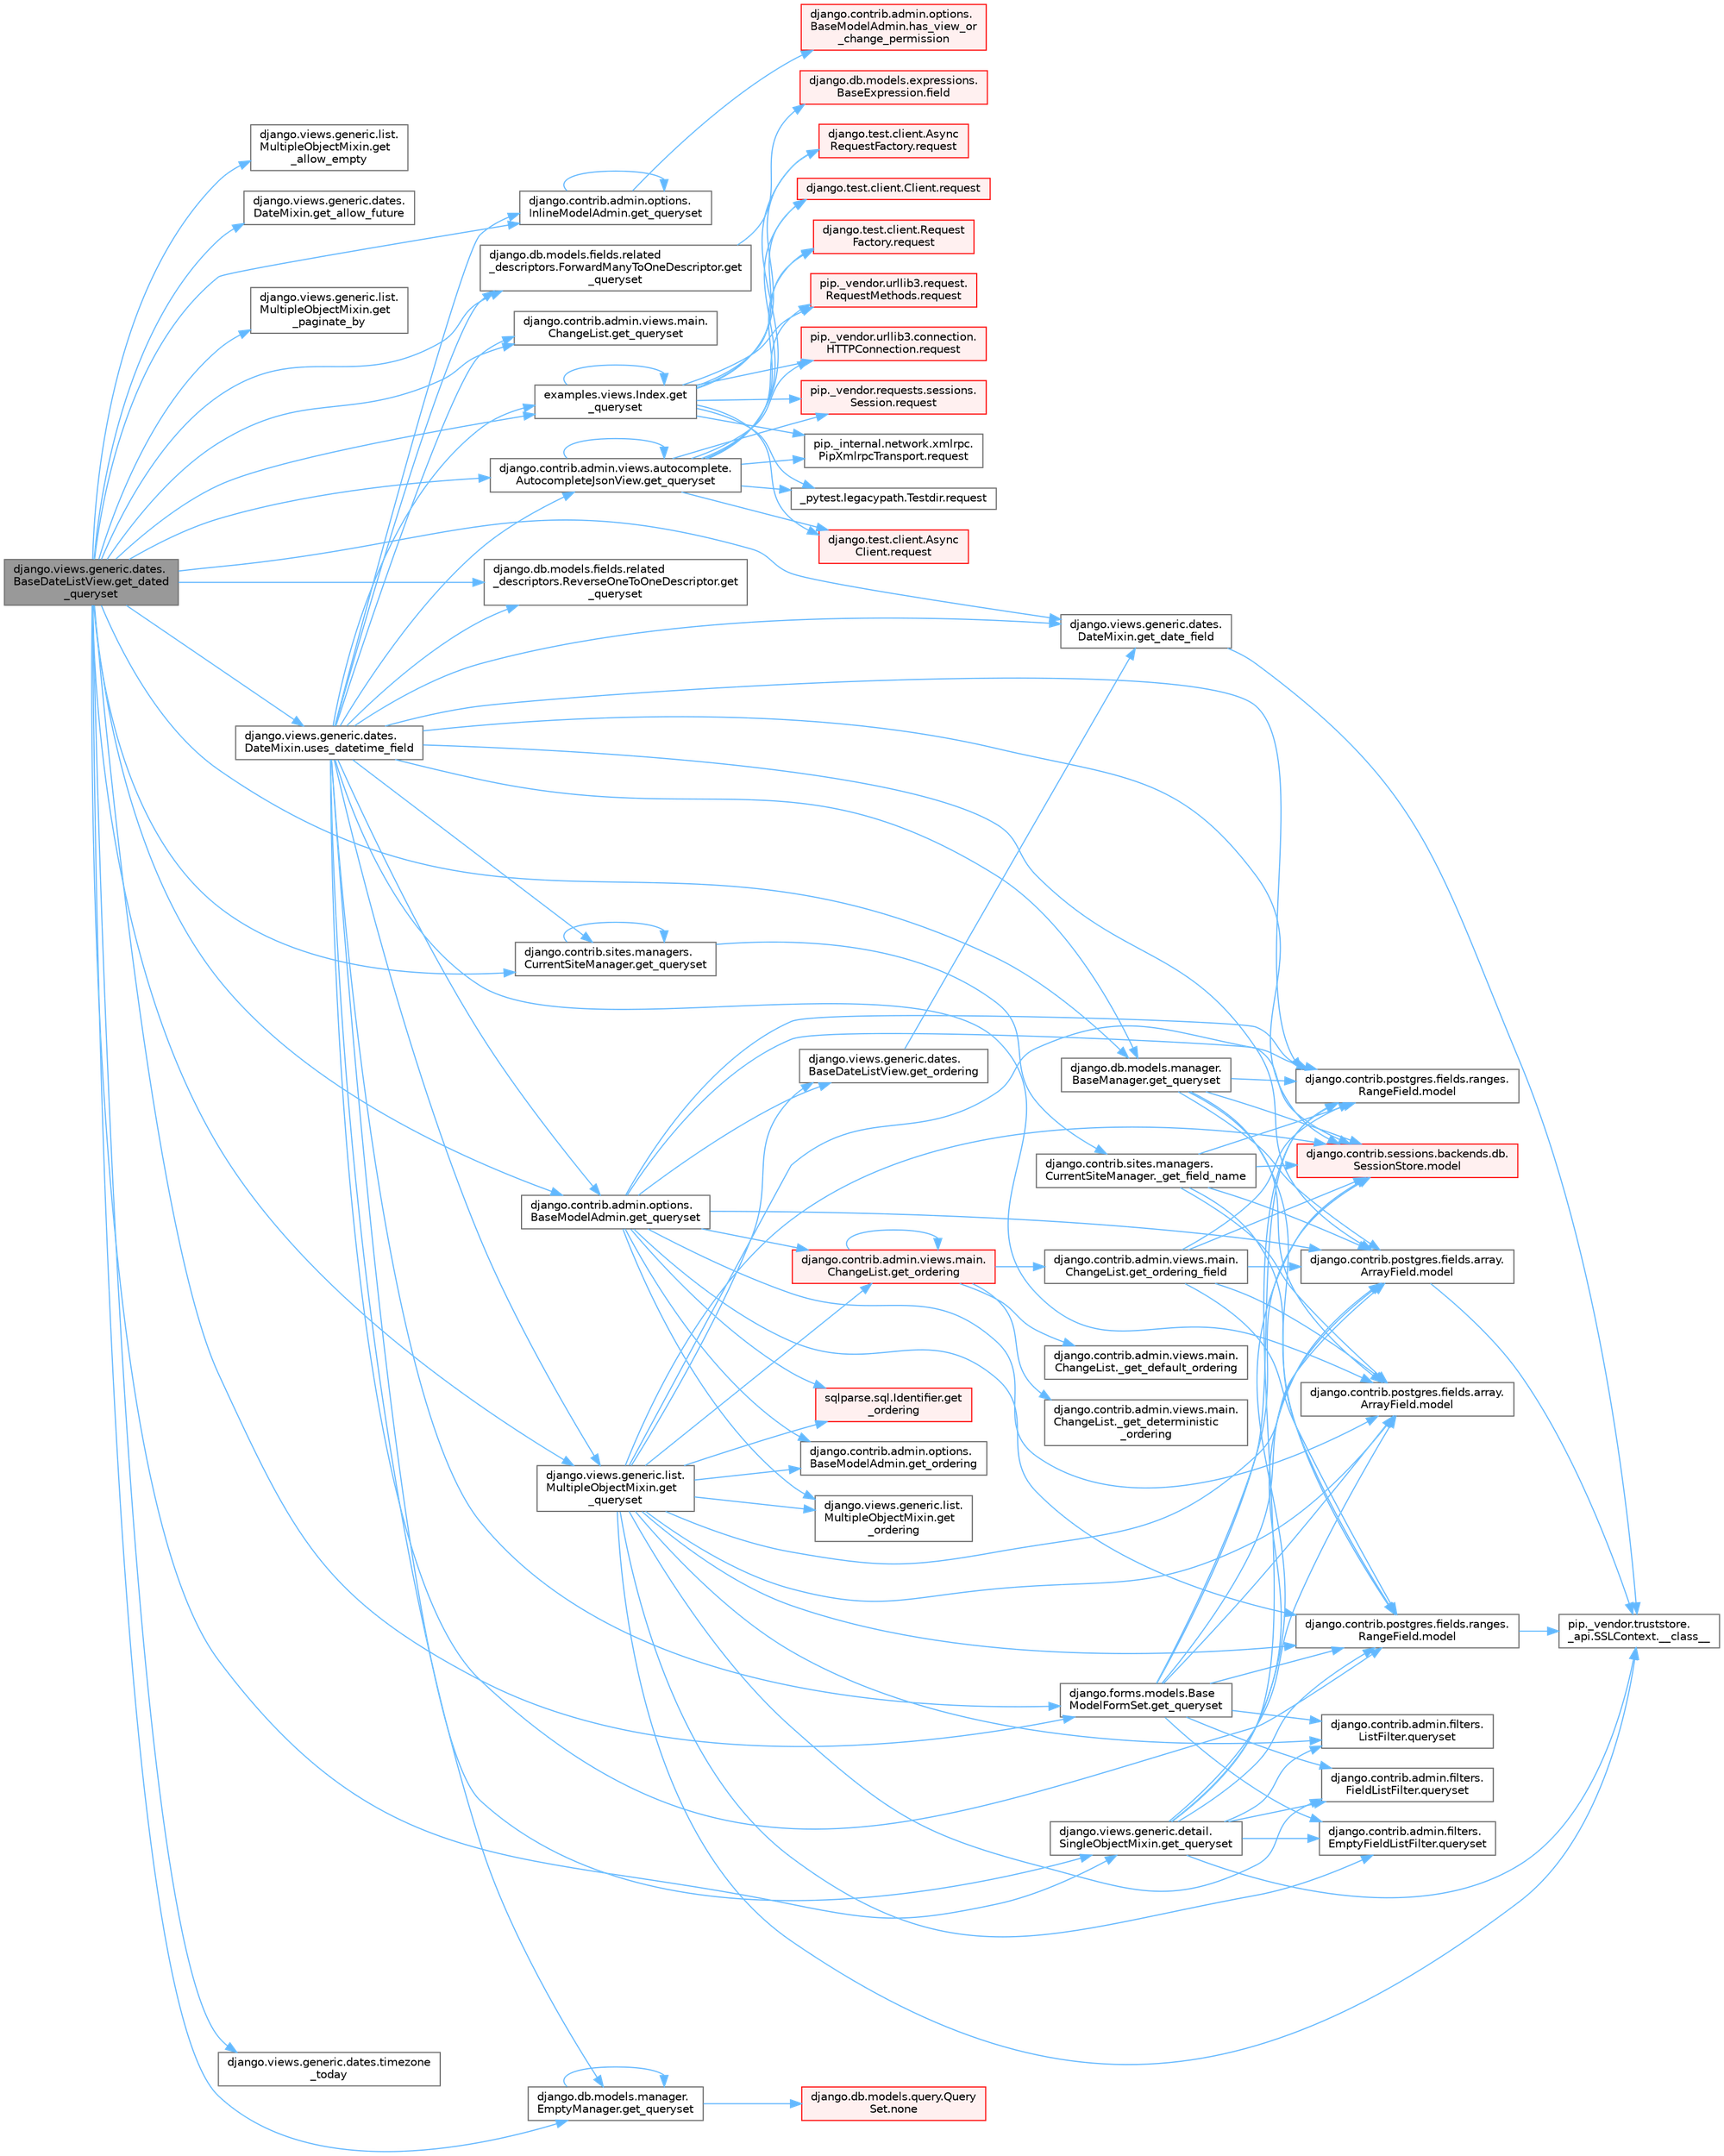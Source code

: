 digraph "django.views.generic.dates.BaseDateListView.get_dated_queryset"
{
 // LATEX_PDF_SIZE
  bgcolor="transparent";
  edge [fontname=Helvetica,fontsize=10,labelfontname=Helvetica,labelfontsize=10];
  node [fontname=Helvetica,fontsize=10,shape=box,height=0.2,width=0.4];
  rankdir="LR";
  Node1 [id="Node000001",label="django.views.generic.dates.\lBaseDateListView.get_dated\l_queryset",height=0.2,width=0.4,color="gray40", fillcolor="grey60", style="filled", fontcolor="black",tooltip=" "];
  Node1 -> Node2 [id="edge1_Node000001_Node000002",color="steelblue1",style="solid",tooltip=" "];
  Node2 [id="Node000002",label="django.views.generic.list.\lMultipleObjectMixin.get\l_allow_empty",height=0.2,width=0.4,color="grey40", fillcolor="white", style="filled",URL="$classdjango_1_1views_1_1generic_1_1list_1_1_multiple_object_mixin.html#a347b703be63d88adfc30295fa8d27182",tooltip=" "];
  Node1 -> Node3 [id="edge2_Node000001_Node000003",color="steelblue1",style="solid",tooltip=" "];
  Node3 [id="Node000003",label="django.views.generic.dates.\lDateMixin.get_allow_future",height=0.2,width=0.4,color="grey40", fillcolor="white", style="filled",URL="$classdjango_1_1views_1_1generic_1_1dates_1_1_date_mixin.html#a51b9feb091392d6570890a63779c1e6b",tooltip=" "];
  Node1 -> Node4 [id="edge3_Node000001_Node000004",color="steelblue1",style="solid",tooltip=" "];
  Node4 [id="Node000004",label="django.views.generic.dates.\lDateMixin.get_date_field",height=0.2,width=0.4,color="grey40", fillcolor="white", style="filled",URL="$classdjango_1_1views_1_1generic_1_1dates_1_1_date_mixin.html#a5effe594d56a85727190cc91ef894526",tooltip=" "];
  Node4 -> Node5 [id="edge4_Node000004_Node000005",color="steelblue1",style="solid",tooltip=" "];
  Node5 [id="Node000005",label="pip._vendor.truststore.\l_api.SSLContext.__class__",height=0.2,width=0.4,color="grey40", fillcolor="white", style="filled",URL="$classpip_1_1__vendor_1_1truststore_1_1__api_1_1_s_s_l_context.html#a530861514f31eabaa3f513557d6e66de",tooltip=" "];
  Node1 -> Node6 [id="edge5_Node000001_Node000006",color="steelblue1",style="solid",tooltip=" "];
  Node6 [id="Node000006",label="django.views.generic.list.\lMultipleObjectMixin.get\l_paginate_by",height=0.2,width=0.4,color="grey40", fillcolor="white", style="filled",URL="$classdjango_1_1views_1_1generic_1_1list_1_1_multiple_object_mixin.html#ad3b109e59587ffd419177e4861455cc4",tooltip=" "];
  Node1 -> Node7 [id="edge6_Node000001_Node000007",color="steelblue1",style="solid",tooltip=" "];
  Node7 [id="Node000007",label="django.contrib.admin.options.\lBaseModelAdmin.get_queryset",height=0.2,width=0.4,color="grey40", fillcolor="white", style="filled",URL="$classdjango_1_1contrib_1_1admin_1_1options_1_1_base_model_admin.html#a785da85de69766ce5f736de0e4de80c5",tooltip=" "];
  Node7 -> Node8 [id="edge7_Node000007_Node000008",color="steelblue1",style="solid",tooltip=" "];
  Node8 [id="Node000008",label="django.contrib.admin.options.\lBaseModelAdmin.get_ordering",height=0.2,width=0.4,color="grey40", fillcolor="white", style="filled",URL="$classdjango_1_1contrib_1_1admin_1_1options_1_1_base_model_admin.html#a8b06248f6c601bed9bcfc951f653cb72",tooltip=" "];
  Node7 -> Node9 [id="edge8_Node000007_Node000009",color="steelblue1",style="solid",tooltip=" "];
  Node9 [id="Node000009",label="django.contrib.admin.views.main.\lChangeList.get_ordering",height=0.2,width=0.4,color="red", fillcolor="#FFF0F0", style="filled",URL="$classdjango_1_1contrib_1_1admin_1_1views_1_1main_1_1_change_list.html#a87413968b7e496bc20cdc428329a8f93",tooltip=" "];
  Node9 -> Node10 [id="edge9_Node000009_Node000010",color="steelblue1",style="solid",tooltip=" "];
  Node10 [id="Node000010",label="django.contrib.admin.views.main.\lChangeList._get_default_ordering",height=0.2,width=0.4,color="grey40", fillcolor="white", style="filled",URL="$classdjango_1_1contrib_1_1admin_1_1views_1_1main_1_1_change_list.html#a2077f4e66689e3f1c1434b2f092b7c47",tooltip=" "];
  Node9 -> Node11 [id="edge10_Node000009_Node000011",color="steelblue1",style="solid",tooltip=" "];
  Node11 [id="Node000011",label="django.contrib.admin.views.main.\lChangeList._get_deterministic\l_ordering",height=0.2,width=0.4,color="grey40", fillcolor="white", style="filled",URL="$classdjango_1_1contrib_1_1admin_1_1views_1_1main_1_1_change_list.html#afbfbb4c6bb2b0b045ec401af7a3290f4",tooltip=" "];
  Node9 -> Node9 [id="edge11_Node000009_Node000009",color="steelblue1",style="solid",tooltip=" "];
  Node9 -> Node12 [id="edge12_Node000009_Node000012",color="steelblue1",style="solid",tooltip=" "];
  Node12 [id="Node000012",label="django.contrib.admin.views.main.\lChangeList.get_ordering_field",height=0.2,width=0.4,color="grey40", fillcolor="white", style="filled",URL="$classdjango_1_1contrib_1_1admin_1_1views_1_1main_1_1_change_list.html#a879e54fed0b1e4c6c831bdd478585fe6",tooltip=" "];
  Node12 -> Node13 [id="edge13_Node000012_Node000013",color="steelblue1",style="solid",tooltip=" "];
  Node13 [id="Node000013",label="django.contrib.postgres.fields.array.\lArrayField.model",height=0.2,width=0.4,color="grey40", fillcolor="white", style="filled",URL="$classdjango_1_1contrib_1_1postgres_1_1fields_1_1array_1_1_array_field.html#a4402eef4c4784e00671c9f229481f4c1",tooltip=" "];
  Node13 -> Node5 [id="edge14_Node000013_Node000005",color="steelblue1",style="solid",tooltip=" "];
  Node12 -> Node14 [id="edge15_Node000012_Node000014",color="steelblue1",style="solid",tooltip=" "];
  Node14 [id="Node000014",label="django.contrib.postgres.fields.array.\lArrayField.model",height=0.2,width=0.4,color="grey40", fillcolor="white", style="filled",URL="$classdjango_1_1contrib_1_1postgres_1_1fields_1_1array_1_1_array_field.html#a50a2796de85f960ca282b56ef2d9446c",tooltip=" "];
  Node12 -> Node15 [id="edge16_Node000012_Node000015",color="steelblue1",style="solid",tooltip=" "];
  Node15 [id="Node000015",label="django.contrib.postgres.fields.ranges.\lRangeField.model",height=0.2,width=0.4,color="grey40", fillcolor="white", style="filled",URL="$classdjango_1_1contrib_1_1postgres_1_1fields_1_1ranges_1_1_range_field.html#aa38c2bbd1bad0c8f9b0315ee468867a2",tooltip=" "];
  Node15 -> Node5 [id="edge17_Node000015_Node000005",color="steelblue1",style="solid",tooltip=" "];
  Node12 -> Node16 [id="edge18_Node000012_Node000016",color="steelblue1",style="solid",tooltip=" "];
  Node16 [id="Node000016",label="django.contrib.postgres.fields.ranges.\lRangeField.model",height=0.2,width=0.4,color="grey40", fillcolor="white", style="filled",URL="$classdjango_1_1contrib_1_1postgres_1_1fields_1_1ranges_1_1_range_field.html#a91b36827f010affd1ff89569cf40d1af",tooltip=" "];
  Node12 -> Node17 [id="edge19_Node000012_Node000017",color="steelblue1",style="solid",tooltip=" "];
  Node17 [id="Node000017",label="django.contrib.sessions.backends.db.\lSessionStore.model",height=0.2,width=0.4,color="red", fillcolor="#FFF0F0", style="filled",URL="$classdjango_1_1contrib_1_1sessions_1_1backends_1_1db_1_1_session_store.html#af52cfb4371af389c8bd4a6780274c403",tooltip=" "];
  Node7 -> Node20 [id="edge20_Node000007_Node000020",color="steelblue1",style="solid",tooltip=" "];
  Node20 [id="Node000020",label="django.views.generic.dates.\lBaseDateListView.get_ordering",height=0.2,width=0.4,color="grey40", fillcolor="white", style="filled",URL="$classdjango_1_1views_1_1generic_1_1dates_1_1_base_date_list_view.html#a0ec2128f4273a0b80fa32b44d71725ea",tooltip=" "];
  Node20 -> Node4 [id="edge21_Node000020_Node000004",color="steelblue1",style="solid",tooltip=" "];
  Node7 -> Node21 [id="edge22_Node000007_Node000021",color="steelblue1",style="solid",tooltip=" "];
  Node21 [id="Node000021",label="django.views.generic.list.\lMultipleObjectMixin.get\l_ordering",height=0.2,width=0.4,color="grey40", fillcolor="white", style="filled",URL="$classdjango_1_1views_1_1generic_1_1list_1_1_multiple_object_mixin.html#a8ba6071eb9a7bab04795550b0a3628c6",tooltip=" "];
  Node7 -> Node22 [id="edge23_Node000007_Node000022",color="steelblue1",style="solid",tooltip=" "];
  Node22 [id="Node000022",label="sqlparse.sql.Identifier.get\l_ordering",height=0.2,width=0.4,color="red", fillcolor="#FFF0F0", style="filled",URL="$classsqlparse_1_1sql_1_1_identifier.html#a6e06ea438171fb096466ae06a2b2f69f",tooltip=" "];
  Node7 -> Node13 [id="edge24_Node000007_Node000013",color="steelblue1",style="solid",tooltip=" "];
  Node7 -> Node14 [id="edge25_Node000007_Node000014",color="steelblue1",style="solid",tooltip=" "];
  Node7 -> Node15 [id="edge26_Node000007_Node000015",color="steelblue1",style="solid",tooltip=" "];
  Node7 -> Node16 [id="edge27_Node000007_Node000016",color="steelblue1",style="solid",tooltip=" "];
  Node7 -> Node17 [id="edge28_Node000007_Node000017",color="steelblue1",style="solid",tooltip=" "];
  Node1 -> Node25 [id="edge29_Node000001_Node000025",color="steelblue1",style="solid",tooltip=" "];
  Node25 [id="Node000025",label="django.contrib.admin.options.\lInlineModelAdmin.get_queryset",height=0.2,width=0.4,color="grey40", fillcolor="white", style="filled",URL="$classdjango_1_1contrib_1_1admin_1_1options_1_1_inline_model_admin.html#a9248f5d82a336087e911b7ebc8729ffd",tooltip=" "];
  Node25 -> Node25 [id="edge30_Node000025_Node000025",color="steelblue1",style="solid",tooltip=" "];
  Node25 -> Node26 [id="edge31_Node000025_Node000026",color="steelblue1",style="solid",tooltip=" "];
  Node26 [id="Node000026",label="django.contrib.admin.options.\lBaseModelAdmin.has_view_or\l_change_permission",height=0.2,width=0.4,color="red", fillcolor="#FFF0F0", style="filled",URL="$classdjango_1_1contrib_1_1admin_1_1options_1_1_base_model_admin.html#a218c5fb68fadfcf6e8e49172ad1d317c",tooltip=" "];
  Node1 -> Node32 [id="edge32_Node000001_Node000032",color="steelblue1",style="solid",tooltip=" "];
  Node32 [id="Node000032",label="django.contrib.admin.views.autocomplete.\lAutocompleteJsonView.get_queryset",height=0.2,width=0.4,color="grey40", fillcolor="white", style="filled",URL="$classdjango_1_1contrib_1_1admin_1_1views_1_1autocomplete_1_1_autocomplete_json_view.html#a6eb5abbd3b2e8b252a4ce9ca2680f3d3",tooltip=" "];
  Node32 -> Node32 [id="edge33_Node000032_Node000032",color="steelblue1",style="solid",tooltip=" "];
  Node32 -> Node33 [id="edge34_Node000032_Node000033",color="steelblue1",style="solid",tooltip=" "];
  Node33 [id="Node000033",label="_pytest.legacypath.Testdir.request",height=0.2,width=0.4,color="grey40", fillcolor="white", style="filled",URL="$class__pytest_1_1legacypath_1_1_testdir.html#a0e10c900efcd764da85254119e4d64c4",tooltip=" "];
  Node32 -> Node34 [id="edge35_Node000032_Node000034",color="steelblue1",style="solid",tooltip=" "];
  Node34 [id="Node000034",label="django.test.client.Async\lClient.request",height=0.2,width=0.4,color="red", fillcolor="#FFF0F0", style="filled",URL="$classdjango_1_1test_1_1client_1_1_async_client.html#a891cc2f6b81dcf3583bbbde8d21a713a",tooltip=" "];
  Node32 -> Node36 [id="edge36_Node000032_Node000036",color="steelblue1",style="solid",tooltip=" "];
  Node36 [id="Node000036",label="django.test.client.Async\lRequestFactory.request",height=0.2,width=0.4,color="red", fillcolor="#FFF0F0", style="filled",URL="$classdjango_1_1test_1_1client_1_1_async_request_factory.html#aab026845547a4c2d9203b8710b90f6cd",tooltip=" "];
  Node32 -> Node37 [id="edge37_Node000032_Node000037",color="steelblue1",style="solid",tooltip=" "];
  Node37 [id="Node000037",label="django.test.client.Client.request",height=0.2,width=0.4,color="red", fillcolor="#FFF0F0", style="filled",URL="$classdjango_1_1test_1_1client_1_1_client.html#a2f51c5251142ab6503937051936e33fa",tooltip=" "];
  Node32 -> Node492 [id="edge38_Node000032_Node000492",color="steelblue1",style="solid",tooltip=" "];
  Node492 [id="Node000492",label="django.test.client.Request\lFactory.request",height=0.2,width=0.4,color="red", fillcolor="#FFF0F0", style="filled",URL="$classdjango_1_1test_1_1client_1_1_request_factory.html#adae411ab0df6839c5364b647e4dc63ad",tooltip=" "];
  Node32 -> Node493 [id="edge39_Node000032_Node000493",color="steelblue1",style="solid",tooltip=" "];
  Node493 [id="Node000493",label="pip._internal.network.xmlrpc.\lPipXmlrpcTransport.request",height=0.2,width=0.4,color="grey40", fillcolor="white", style="filled",URL="$classpip_1_1__internal_1_1network_1_1xmlrpc_1_1_pip_xmlrpc_transport.html#a91d1ed180fbf8bcc25f6747a72614c5f",tooltip=" "];
  Node32 -> Node494 [id="edge40_Node000032_Node000494",color="steelblue1",style="solid",tooltip=" "];
  Node494 [id="Node000494",label="pip._vendor.requests.sessions.\lSession.request",height=0.2,width=0.4,color="red", fillcolor="#FFF0F0", style="filled",URL="$classpip_1_1__vendor_1_1requests_1_1sessions_1_1_session.html#a3dddfa16e93faa1a1a553936d913482b",tooltip=" "];
  Node32 -> Node1010 [id="edge41_Node000032_Node001010",color="steelblue1",style="solid",tooltip=" "];
  Node1010 [id="Node001010",label="pip._vendor.urllib3.connection.\lHTTPConnection.request",height=0.2,width=0.4,color="red", fillcolor="#FFF0F0", style="filled",URL="$classpip_1_1__vendor_1_1urllib3_1_1connection_1_1_h_t_t_p_connection.html#a67e552c4d242e4169bdf7319269a417f",tooltip=" "];
  Node32 -> Node1012 [id="edge42_Node000032_Node001012",color="steelblue1",style="solid",tooltip=" "];
  Node1012 [id="Node001012",label="pip._vendor.urllib3.request.\lRequestMethods.request",height=0.2,width=0.4,color="red", fillcolor="#FFF0F0", style="filled",URL="$classpip_1_1__vendor_1_1urllib3_1_1request_1_1_request_methods.html#a73541f2f0edc7df7413b043e33c69e7f",tooltip=" "];
  Node1 -> Node2828 [id="edge43_Node000001_Node002828",color="steelblue1",style="solid",tooltip=" "];
  Node2828 [id="Node002828",label="django.contrib.admin.views.main.\lChangeList.get_queryset",height=0.2,width=0.4,color="grey40", fillcolor="white", style="filled",URL="$classdjango_1_1contrib_1_1admin_1_1views_1_1main_1_1_change_list.html#a269abeb8e01762183e40a5133a41151d",tooltip=" "];
  Node1 -> Node2829 [id="edge44_Node000001_Node002829",color="steelblue1",style="solid",tooltip=" "];
  Node2829 [id="Node002829",label="django.contrib.sites.managers.\lCurrentSiteManager.get_queryset",height=0.2,width=0.4,color="grey40", fillcolor="white", style="filled",URL="$classdjango_1_1contrib_1_1sites_1_1managers_1_1_current_site_manager.html#a1889434ddf70c93854e44489319c1a1f",tooltip=" "];
  Node2829 -> Node1155 [id="edge45_Node002829_Node001155",color="steelblue1",style="solid",tooltip=" "];
  Node1155 [id="Node001155",label="django.contrib.sites.managers.\lCurrentSiteManager._get_field_name",height=0.2,width=0.4,color="grey40", fillcolor="white", style="filled",URL="$classdjango_1_1contrib_1_1sites_1_1managers_1_1_current_site_manager.html#a6681f04ed527ed7f580a8c6330a97cd4",tooltip=" "];
  Node1155 -> Node13 [id="edge46_Node001155_Node000013",color="steelblue1",style="solid",tooltip=" "];
  Node1155 -> Node14 [id="edge47_Node001155_Node000014",color="steelblue1",style="solid",tooltip=" "];
  Node1155 -> Node15 [id="edge48_Node001155_Node000015",color="steelblue1",style="solid",tooltip=" "];
  Node1155 -> Node16 [id="edge49_Node001155_Node000016",color="steelblue1",style="solid",tooltip=" "];
  Node1155 -> Node17 [id="edge50_Node001155_Node000017",color="steelblue1",style="solid",tooltip=" "];
  Node2829 -> Node2829 [id="edge51_Node002829_Node002829",color="steelblue1",style="solid",tooltip=" "];
  Node1 -> Node2830 [id="edge52_Node000001_Node002830",color="steelblue1",style="solid",tooltip=" "];
  Node2830 [id="Node002830",label="django.db.models.fields.related\l_descriptors.ForwardManyToOneDescriptor.get\l_queryset",height=0.2,width=0.4,color="grey40", fillcolor="white", style="filled",URL="$classdjango_1_1db_1_1models_1_1fields_1_1related__descriptors_1_1_forward_many_to_one_descriptor.html#aac7cf3069f240b0e4553d803b419cf7d",tooltip=" "];
  Node2830 -> Node40 [id="edge53_Node002830_Node000040",color="steelblue1",style="solid",tooltip=" "];
  Node40 [id="Node000040",label="django.db.models.expressions.\lBaseExpression.field",height=0.2,width=0.4,color="red", fillcolor="#FFF0F0", style="filled",URL="$classdjango_1_1db_1_1models_1_1expressions_1_1_base_expression.html#a70aeb35391ada82c2e9f02b1c3ac150c",tooltip=" "];
  Node1 -> Node2831 [id="edge54_Node000001_Node002831",color="steelblue1",style="solid",tooltip=" "];
  Node2831 [id="Node002831",label="django.db.models.fields.related\l_descriptors.ReverseOneToOneDescriptor.get\l_queryset",height=0.2,width=0.4,color="grey40", fillcolor="white", style="filled",URL="$classdjango_1_1db_1_1models_1_1fields_1_1related__descriptors_1_1_reverse_one_to_one_descriptor.html#a04bede0cb722d44ace129e00e85081a3",tooltip=" "];
  Node1 -> Node2832 [id="edge55_Node000001_Node002832",color="steelblue1",style="solid",tooltip=" "];
  Node2832 [id="Node002832",label="django.db.models.manager.\lBaseManager.get_queryset",height=0.2,width=0.4,color="grey40", fillcolor="white", style="filled",URL="$classdjango_1_1db_1_1models_1_1manager_1_1_base_manager.html#a358c9a085a30a278b31e784dac7a52ef",tooltip="PROXIES TO QUERYSET #."];
  Node2832 -> Node13 [id="edge56_Node002832_Node000013",color="steelblue1",style="solid",tooltip=" "];
  Node2832 -> Node14 [id="edge57_Node002832_Node000014",color="steelblue1",style="solid",tooltip=" "];
  Node2832 -> Node15 [id="edge58_Node002832_Node000015",color="steelblue1",style="solid",tooltip=" "];
  Node2832 -> Node16 [id="edge59_Node002832_Node000016",color="steelblue1",style="solid",tooltip=" "];
  Node2832 -> Node17 [id="edge60_Node002832_Node000017",color="steelblue1",style="solid",tooltip=" "];
  Node1 -> Node2833 [id="edge61_Node000001_Node002833",color="steelblue1",style="solid",tooltip=" "];
  Node2833 [id="Node002833",label="django.db.models.manager.\lEmptyManager.get_queryset",height=0.2,width=0.4,color="grey40", fillcolor="white", style="filled",URL="$classdjango_1_1db_1_1models_1_1manager_1_1_empty_manager.html#a2a2df8fcd071f937c6ee484d4ee1d539",tooltip=" "];
  Node2833 -> Node2833 [id="edge62_Node002833_Node002833",color="steelblue1",style="solid",tooltip=" "];
  Node2833 -> Node2834 [id="edge63_Node002833_Node002834",color="steelblue1",style="solid",tooltip=" "];
  Node2834 [id="Node002834",label="django.db.models.query.Query\lSet.none",height=0.2,width=0.4,color="red", fillcolor="#FFF0F0", style="filled",URL="$classdjango_1_1db_1_1models_1_1query_1_1_query_set.html#ad50a9f1d2c26774f89ed67b270a28b4c",tooltip=" "];
  Node1 -> Node2835 [id="edge64_Node000001_Node002835",color="steelblue1",style="solid",tooltip=" "];
  Node2835 [id="Node002835",label="django.forms.models.Base\lModelFormSet.get_queryset",height=0.2,width=0.4,color="grey40", fillcolor="white", style="filled",URL="$classdjango_1_1forms_1_1models_1_1_base_model_form_set.html#adbf92e8bd967e15a87f0fa40d2826143",tooltip=" "];
  Node2835 -> Node13 [id="edge65_Node002835_Node000013",color="steelblue1",style="solid",tooltip=" "];
  Node2835 -> Node14 [id="edge66_Node002835_Node000014",color="steelblue1",style="solid",tooltip=" "];
  Node2835 -> Node15 [id="edge67_Node002835_Node000015",color="steelblue1",style="solid",tooltip=" "];
  Node2835 -> Node16 [id="edge68_Node002835_Node000016",color="steelblue1",style="solid",tooltip=" "];
  Node2835 -> Node17 [id="edge69_Node002835_Node000017",color="steelblue1",style="solid",tooltip=" "];
  Node2835 -> Node2062 [id="edge70_Node002835_Node002062",color="steelblue1",style="solid",tooltip=" "];
  Node2062 [id="Node002062",label="django.contrib.admin.filters.\lEmptyFieldListFilter.queryset",height=0.2,width=0.4,color="grey40", fillcolor="white", style="filled",URL="$classdjango_1_1contrib_1_1admin_1_1filters_1_1_empty_field_list_filter.html#a7c601d9b32bad0920a6af219ea1ac733",tooltip=" "];
  Node2835 -> Node2063 [id="edge71_Node002835_Node002063",color="steelblue1",style="solid",tooltip=" "];
  Node2063 [id="Node002063",label="django.contrib.admin.filters.\lFieldListFilter.queryset",height=0.2,width=0.4,color="grey40", fillcolor="white", style="filled",URL="$classdjango_1_1contrib_1_1admin_1_1filters_1_1_field_list_filter.html#a3a783bd1289c7321391afc78436b07d4",tooltip=" "];
  Node2835 -> Node2064 [id="edge72_Node002835_Node002064",color="steelblue1",style="solid",tooltip=" "];
  Node2064 [id="Node002064",label="django.contrib.admin.filters.\lListFilter.queryset",height=0.2,width=0.4,color="grey40", fillcolor="white", style="filled",URL="$classdjango_1_1contrib_1_1admin_1_1filters_1_1_list_filter.html#a50eb27880299b5cb090c7c0e8820f8e3",tooltip=" "];
  Node1 -> Node2836 [id="edge73_Node000001_Node002836",color="steelblue1",style="solid",tooltip=" "];
  Node2836 [id="Node002836",label="django.views.generic.detail.\lSingleObjectMixin.get_queryset",height=0.2,width=0.4,color="grey40", fillcolor="white", style="filled",URL="$classdjango_1_1views_1_1generic_1_1detail_1_1_single_object_mixin.html#a29e41db704214851315dd3e87c4d843e",tooltip=" "];
  Node2836 -> Node5 [id="edge74_Node002836_Node000005",color="steelblue1",style="solid",tooltip=" "];
  Node2836 -> Node13 [id="edge75_Node002836_Node000013",color="steelblue1",style="solid",tooltip=" "];
  Node2836 -> Node14 [id="edge76_Node002836_Node000014",color="steelblue1",style="solid",tooltip=" "];
  Node2836 -> Node15 [id="edge77_Node002836_Node000015",color="steelblue1",style="solid",tooltip=" "];
  Node2836 -> Node16 [id="edge78_Node002836_Node000016",color="steelblue1",style="solid",tooltip=" "];
  Node2836 -> Node17 [id="edge79_Node002836_Node000017",color="steelblue1",style="solid",tooltip=" "];
  Node2836 -> Node2062 [id="edge80_Node002836_Node002062",color="steelblue1",style="solid",tooltip=" "];
  Node2836 -> Node2063 [id="edge81_Node002836_Node002063",color="steelblue1",style="solid",tooltip=" "];
  Node2836 -> Node2064 [id="edge82_Node002836_Node002064",color="steelblue1",style="solid",tooltip=" "];
  Node1 -> Node2837 [id="edge83_Node000001_Node002837",color="steelblue1",style="solid",tooltip=" "];
  Node2837 [id="Node002837",label="django.views.generic.list.\lMultipleObjectMixin.get\l_queryset",height=0.2,width=0.4,color="grey40", fillcolor="white", style="filled",URL="$classdjango_1_1views_1_1generic_1_1list_1_1_multiple_object_mixin.html#a7ceb7f310a7a0d7fedfb90f1f2b5c226",tooltip=" "];
  Node2837 -> Node5 [id="edge84_Node002837_Node000005",color="steelblue1",style="solid",tooltip=" "];
  Node2837 -> Node8 [id="edge85_Node002837_Node000008",color="steelblue1",style="solid",tooltip=" "];
  Node2837 -> Node9 [id="edge86_Node002837_Node000009",color="steelblue1",style="solid",tooltip=" "];
  Node2837 -> Node20 [id="edge87_Node002837_Node000020",color="steelblue1",style="solid",tooltip=" "];
  Node2837 -> Node21 [id="edge88_Node002837_Node000021",color="steelblue1",style="solid",tooltip=" "];
  Node2837 -> Node22 [id="edge89_Node002837_Node000022",color="steelblue1",style="solid",tooltip=" "];
  Node2837 -> Node13 [id="edge90_Node002837_Node000013",color="steelblue1",style="solid",tooltip=" "];
  Node2837 -> Node14 [id="edge91_Node002837_Node000014",color="steelblue1",style="solid",tooltip=" "];
  Node2837 -> Node15 [id="edge92_Node002837_Node000015",color="steelblue1",style="solid",tooltip=" "];
  Node2837 -> Node16 [id="edge93_Node002837_Node000016",color="steelblue1",style="solid",tooltip=" "];
  Node2837 -> Node17 [id="edge94_Node002837_Node000017",color="steelblue1",style="solid",tooltip=" "];
  Node2837 -> Node2062 [id="edge95_Node002837_Node002062",color="steelblue1",style="solid",tooltip=" "];
  Node2837 -> Node2063 [id="edge96_Node002837_Node002063",color="steelblue1",style="solid",tooltip=" "];
  Node2837 -> Node2064 [id="edge97_Node002837_Node002064",color="steelblue1",style="solid",tooltip=" "];
  Node1 -> Node2838 [id="edge98_Node000001_Node002838",color="steelblue1",style="solid",tooltip=" "];
  Node2838 [id="Node002838",label="examples.views.Index.get\l_queryset",height=0.2,width=0.4,color="grey40", fillcolor="white", style="filled",URL="$classexamples_1_1views_1_1_index.html#a288026bb9059b37dca786922296dfcd3",tooltip=" "];
  Node2838 -> Node2838 [id="edge99_Node002838_Node002838",color="steelblue1",style="solid",tooltip=" "];
  Node2838 -> Node33 [id="edge100_Node002838_Node000033",color="steelblue1",style="solid",tooltip=" "];
  Node2838 -> Node34 [id="edge101_Node002838_Node000034",color="steelblue1",style="solid",tooltip=" "];
  Node2838 -> Node36 [id="edge102_Node002838_Node000036",color="steelblue1",style="solid",tooltip=" "];
  Node2838 -> Node37 [id="edge103_Node002838_Node000037",color="steelblue1",style="solid",tooltip=" "];
  Node2838 -> Node492 [id="edge104_Node002838_Node000492",color="steelblue1",style="solid",tooltip=" "];
  Node2838 -> Node493 [id="edge105_Node002838_Node000493",color="steelblue1",style="solid",tooltip=" "];
  Node2838 -> Node494 [id="edge106_Node002838_Node000494",color="steelblue1",style="solid",tooltip=" "];
  Node2838 -> Node1010 [id="edge107_Node002838_Node001010",color="steelblue1",style="solid",tooltip=" "];
  Node2838 -> Node1012 [id="edge108_Node002838_Node001012",color="steelblue1",style="solid",tooltip=" "];
  Node1 -> Node4527 [id="edge109_Node000001_Node004527",color="steelblue1",style="solid",tooltip=" "];
  Node4527 [id="Node004527",label="django.views.generic.dates.timezone\l_today",height=0.2,width=0.4,color="grey40", fillcolor="white", style="filled",URL="$namespacedjango_1_1views_1_1generic_1_1dates.html#a83cae13f1c0dc4762426e0b8196cb8c1",tooltip=" "];
  Node1 -> Node4528 [id="edge110_Node000001_Node004528",color="steelblue1",style="solid",tooltip=" "];
  Node4528 [id="Node004528",label="django.views.generic.dates.\lDateMixin.uses_datetime_field",height=0.2,width=0.4,color="grey40", fillcolor="white", style="filled",URL="$classdjango_1_1views_1_1generic_1_1dates_1_1_date_mixin.html#a1fb37f57858e32a16ec5b6328ae68adb",tooltip=" "];
  Node4528 -> Node4 [id="edge111_Node004528_Node000004",color="steelblue1",style="solid",tooltip=" "];
  Node4528 -> Node7 [id="edge112_Node004528_Node000007",color="steelblue1",style="solid",tooltip=" "];
  Node4528 -> Node25 [id="edge113_Node004528_Node000025",color="steelblue1",style="solid",tooltip=" "];
  Node4528 -> Node32 [id="edge114_Node004528_Node000032",color="steelblue1",style="solid",tooltip=" "];
  Node4528 -> Node2828 [id="edge115_Node004528_Node002828",color="steelblue1",style="solid",tooltip=" "];
  Node4528 -> Node2829 [id="edge116_Node004528_Node002829",color="steelblue1",style="solid",tooltip=" "];
  Node4528 -> Node2830 [id="edge117_Node004528_Node002830",color="steelblue1",style="solid",tooltip=" "];
  Node4528 -> Node2831 [id="edge118_Node004528_Node002831",color="steelblue1",style="solid",tooltip=" "];
  Node4528 -> Node2832 [id="edge119_Node004528_Node002832",color="steelblue1",style="solid",tooltip=" "];
  Node4528 -> Node2833 [id="edge120_Node004528_Node002833",color="steelblue1",style="solid",tooltip=" "];
  Node4528 -> Node2835 [id="edge121_Node004528_Node002835",color="steelblue1",style="solid",tooltip=" "];
  Node4528 -> Node2836 [id="edge122_Node004528_Node002836",color="steelblue1",style="solid",tooltip=" "];
  Node4528 -> Node2837 [id="edge123_Node004528_Node002837",color="steelblue1",style="solid",tooltip=" "];
  Node4528 -> Node2838 [id="edge124_Node004528_Node002838",color="steelblue1",style="solid",tooltip=" "];
  Node4528 -> Node13 [id="edge125_Node004528_Node000013",color="steelblue1",style="solid",tooltip=" "];
  Node4528 -> Node14 [id="edge126_Node004528_Node000014",color="steelblue1",style="solid",tooltip=" "];
  Node4528 -> Node15 [id="edge127_Node004528_Node000015",color="steelblue1",style="solid",tooltip=" "];
  Node4528 -> Node16 [id="edge128_Node004528_Node000016",color="steelblue1",style="solid",tooltip=" "];
  Node4528 -> Node17 [id="edge129_Node004528_Node000017",color="steelblue1",style="solid",tooltip=" "];
}
